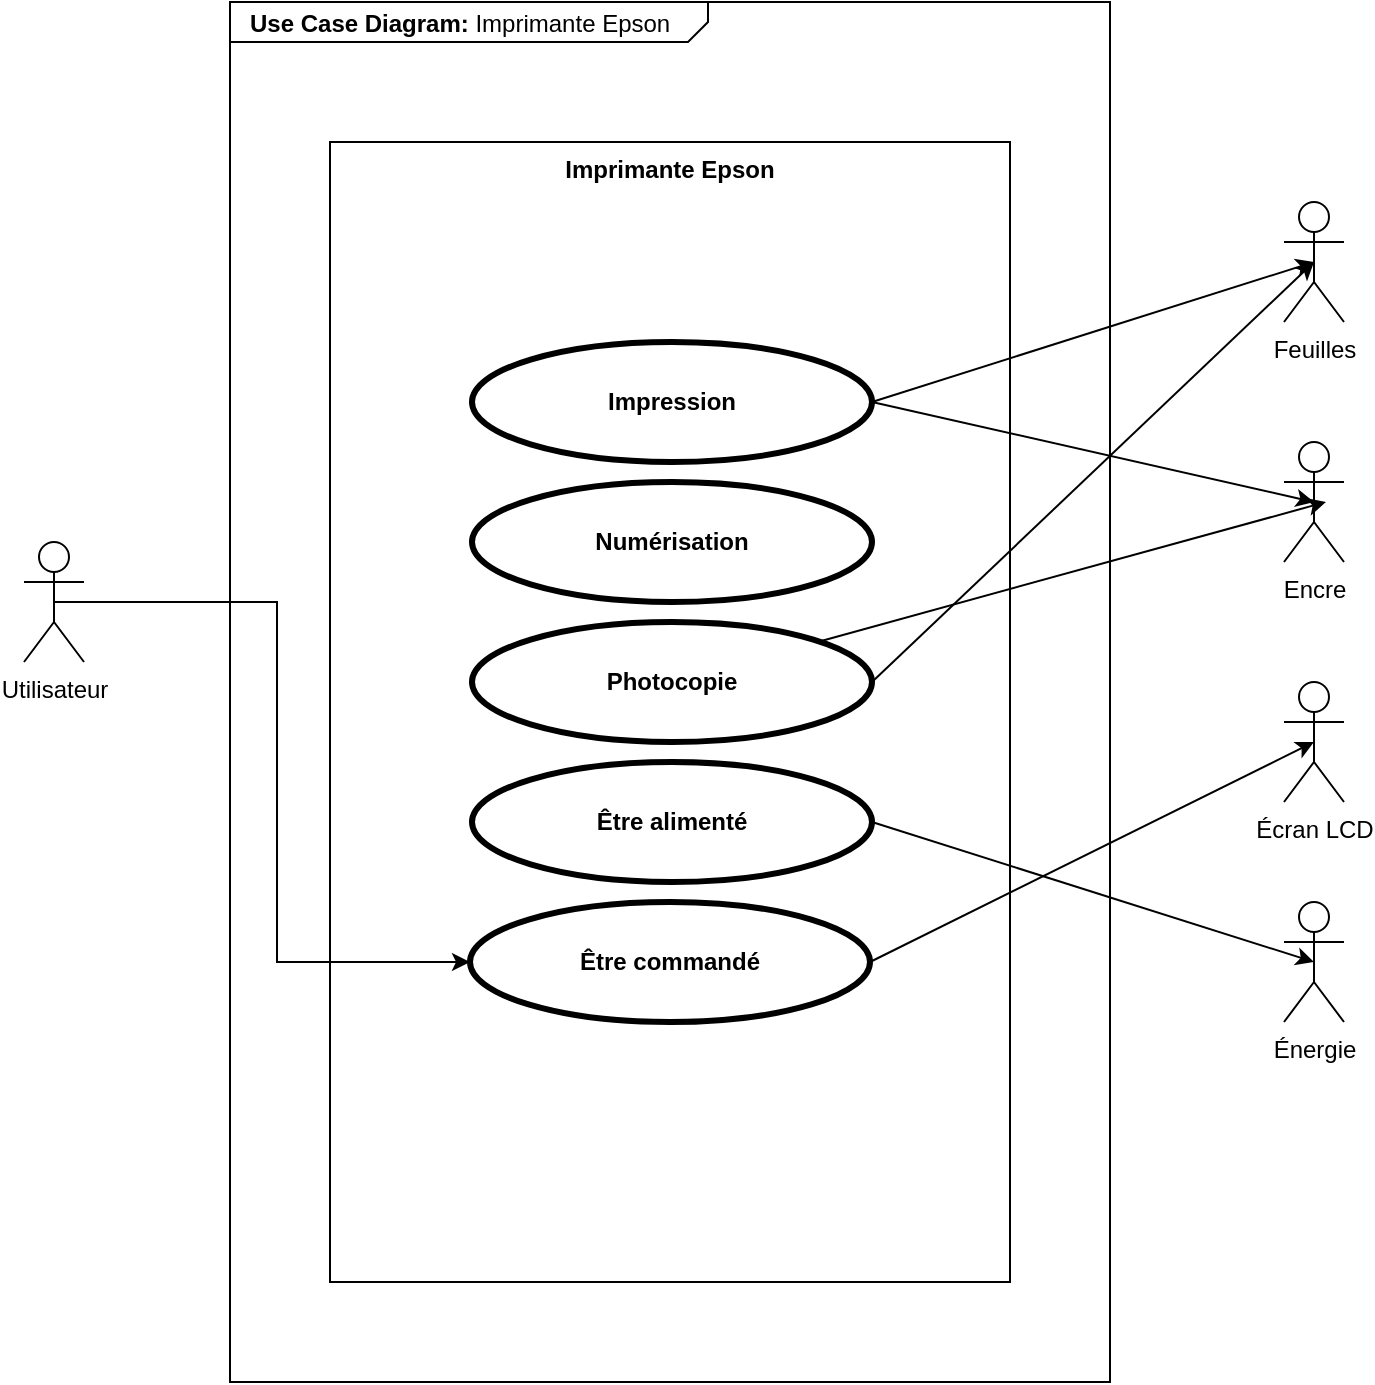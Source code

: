 <mxfile version="20.5.0" type="github"><diagram id="zacwOgBeNrm-9KqiJb6u" name="Page-1"><mxGraphModel dx="359" dy="582" grid="1" gridSize="10" guides="1" tooltips="1" connect="1" arrows="1" fold="1" page="1" pageScale="1" pageWidth="827" pageHeight="1169" math="0" shadow="0"><root><mxCell id="0"/><mxCell id="1" parent="0"/><mxCell id="tuviJPgz5wJi4JoILj5z-1" value="&lt;p style=&quot;margin:0px;margin-top:4px;margin-left:10px;text-align:left;&quot;&gt;&lt;b&gt;Use Case Diagram:&lt;/b&gt;&amp;nbsp;Imprimante Epson&lt;br&gt;&lt;/p&gt;" style="html=1;shape=mxgraph.sysml.package;html=1;overflow=fill;whiteSpace=wrap;labelX=239.64;" vertex="1" parent="1"><mxGeometry x="193" y="80" width="440" height="690" as="geometry"/></mxCell><mxCell id="tuviJPgz5wJi4JoILj5z-2" value="Imprimante Epson" style="shape=rect;html=1;verticalAlign=top;fontStyle=1;whiteSpace=wrap;align=center;" vertex="1" parent="1"><mxGeometry x="243" y="150" width="340" height="570" as="geometry"/></mxCell><mxCell id="tuviJPgz5wJi4JoILj5z-25" style="rounded=0;orthogonalLoop=1;jettySize=auto;html=1;exitX=1;exitY=0.5;exitDx=0;exitDy=0;entryX=0.5;entryY=0.5;entryDx=0;entryDy=0;entryPerimeter=0;" edge="1" parent="1" source="tuviJPgz5wJi4JoILj5z-3" target="tuviJPgz5wJi4JoILj5z-14"><mxGeometry relative="1" as="geometry"/></mxCell><mxCell id="tuviJPgz5wJi4JoILj5z-26" style="rounded=0;orthogonalLoop=1;jettySize=auto;html=1;exitX=1;exitY=0.5;exitDx=0;exitDy=0;entryX=0.5;entryY=0.5;entryDx=0;entryDy=0;entryPerimeter=0;" edge="1" parent="1" source="tuviJPgz5wJi4JoILj5z-3" target="tuviJPgz5wJi4JoILj5z-17"><mxGeometry relative="1" as="geometry"/></mxCell><mxCell id="tuviJPgz5wJi4JoILj5z-3" value="Impression" style="shape=ellipse;html=1;strokeWidth=3;fontStyle=1;whiteSpace=wrap;align=center;perimeter=ellipsePerimeter;" vertex="1" parent="1"><mxGeometry x="314" y="250" width="200" height="60" as="geometry"/></mxCell><mxCell id="tuviJPgz5wJi4JoILj5z-4" value="Numérisation" style="shape=ellipse;html=1;strokeWidth=3;fontStyle=1;whiteSpace=wrap;align=center;perimeter=ellipsePerimeter;" vertex="1" parent="1"><mxGeometry x="314" y="320" width="200" height="60" as="geometry"/></mxCell><mxCell id="tuviJPgz5wJi4JoILj5z-29" style="rounded=0;orthogonalLoop=1;jettySize=auto;html=1;entryX=0.5;entryY=0.5;entryDx=0;entryDy=0;entryPerimeter=0;" edge="1" parent="1" source="tuviJPgz5wJi4JoILj5z-5"><mxGeometry relative="1" as="geometry"><mxPoint x="520" y="420" as="sourcePoint"/><mxPoint x="741" y="330" as="targetPoint"/></mxGeometry></mxCell><mxCell id="tuviJPgz5wJi4JoILj5z-30" style="rounded=0;orthogonalLoop=1;jettySize=auto;html=1;exitX=1;exitY=0.5;exitDx=0;exitDy=0;entryX=0.5;entryY=0.5;entryDx=0;entryDy=0;entryPerimeter=0;" edge="1" parent="1" source="tuviJPgz5wJi4JoILj5z-5" target="tuviJPgz5wJi4JoILj5z-14"><mxGeometry relative="1" as="geometry"/></mxCell><mxCell id="tuviJPgz5wJi4JoILj5z-5" value="Photocopie" style="shape=ellipse;html=1;strokeWidth=3;fontStyle=1;whiteSpace=wrap;align=center;perimeter=ellipsePerimeter;" vertex="1" parent="1"><mxGeometry x="314" y="390" width="200" height="60" as="geometry"/></mxCell><mxCell id="tuviJPgz5wJi4JoILj5z-27" style="rounded=0;orthogonalLoop=1;jettySize=auto;html=1;exitX=1;exitY=0.5;exitDx=0;exitDy=0;entryX=0.5;entryY=0.5;entryDx=0;entryDy=0;entryPerimeter=0;" edge="1" parent="1" source="tuviJPgz5wJi4JoILj5z-6" target="tuviJPgz5wJi4JoILj5z-15"><mxGeometry relative="1" as="geometry"/></mxCell><mxCell id="tuviJPgz5wJi4JoILj5z-6" value="Être alimenté" style="shape=ellipse;html=1;strokeWidth=3;fontStyle=1;whiteSpace=wrap;align=center;perimeter=ellipsePerimeter;" vertex="1" parent="1"><mxGeometry x="314" y="460" width="200" height="60" as="geometry"/></mxCell><mxCell id="tuviJPgz5wJi4JoILj5z-13" style="edgeStyle=orthogonalEdgeStyle;rounded=0;orthogonalLoop=1;jettySize=auto;html=1;exitX=0.5;exitY=0.5;exitDx=0;exitDy=0;exitPerimeter=0;entryX=0;entryY=0.5;entryDx=0;entryDy=0;" edge="1" parent="1" source="tuviJPgz5wJi4JoILj5z-7" target="tuviJPgz5wJi4JoILj5z-12"><mxGeometry relative="1" as="geometry"/></mxCell><mxCell id="tuviJPgz5wJi4JoILj5z-7" value="Utilisateur" style="shape=umlActor;html=1;verticalLabelPosition=bottom;verticalAlign=top;align=center;" vertex="1" parent="1"><mxGeometry x="90" y="350" width="30" height="60" as="geometry"/></mxCell><mxCell id="tuviJPgz5wJi4JoILj5z-28" style="rounded=0;orthogonalLoop=1;jettySize=auto;html=1;exitX=1;exitY=0.5;exitDx=0;exitDy=0;entryX=0.5;entryY=0.5;entryDx=0;entryDy=0;entryPerimeter=0;" edge="1" parent="1" source="tuviJPgz5wJi4JoILj5z-12" target="tuviJPgz5wJi4JoILj5z-16"><mxGeometry relative="1" as="geometry"/></mxCell><mxCell id="tuviJPgz5wJi4JoILj5z-12" value="Être commandé" style="shape=ellipse;html=1;strokeWidth=3;fontStyle=1;whiteSpace=wrap;align=center;perimeter=ellipsePerimeter;" vertex="1" parent="1"><mxGeometry x="313" y="530" width="200" height="60" as="geometry"/></mxCell><mxCell id="tuviJPgz5wJi4JoILj5z-14" value="Feuilles" style="shape=umlActor;html=1;verticalLabelPosition=bottom;verticalAlign=top;align=center;" vertex="1" parent="1"><mxGeometry x="720" y="180" width="30" height="60" as="geometry"/></mxCell><mxCell id="tuviJPgz5wJi4JoILj5z-15" value="Énergie" style="shape=umlActor;html=1;verticalLabelPosition=bottom;verticalAlign=top;align=center;" vertex="1" parent="1"><mxGeometry x="720" y="530" width="30" height="60" as="geometry"/></mxCell><mxCell id="tuviJPgz5wJi4JoILj5z-16" value="Écran LCD" style="shape=umlActor;html=1;verticalLabelPosition=bottom;verticalAlign=top;align=center;" vertex="1" parent="1"><mxGeometry x="720" y="420" width="30" height="60" as="geometry"/></mxCell><mxCell id="tuviJPgz5wJi4JoILj5z-17" value="Encre" style="shape=umlActor;html=1;verticalLabelPosition=bottom;verticalAlign=top;align=center;" vertex="1" parent="1"><mxGeometry x="720" y="300" width="30" height="60" as="geometry"/></mxCell></root></mxGraphModel></diagram></mxfile>